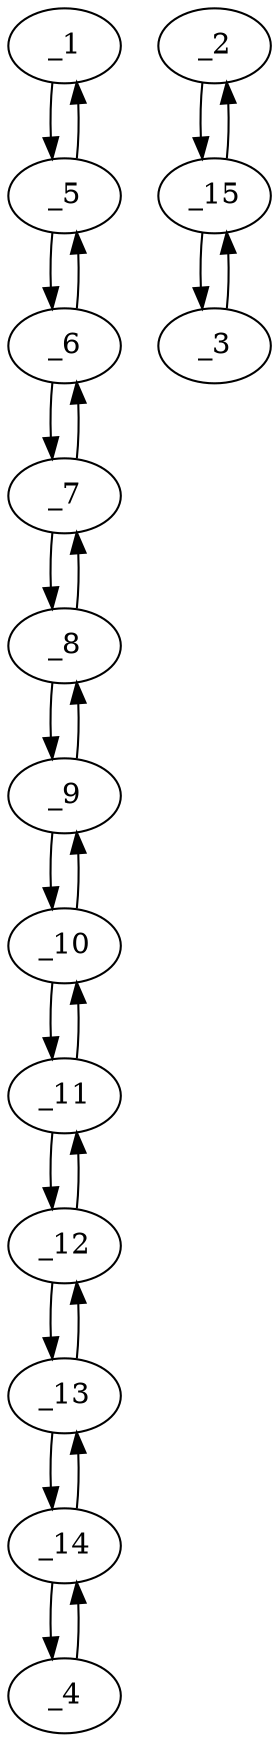 digraph f1302_02 {
	_1	 [x="91.000000",
		y="64.000000"];
	_5	 [x="85.000000",
		y="74.000000"];
	_1 -> _5	 [angle="2.111216",
		orient="0.857493"];
	_2	 [x="119.000000",
		y="132.000000"];
	_15	 [x="136.000000",
		y="144.000000"];
	_2 -> _15	 [angle="0.614663",
		orient="0.576683"];
	_3	 [x="161.000000",
		y="142.000000"];
	_3 -> _15	 [angle="3.061763",
		orient="0.079745"];
	_4	 [x="30.000000",
		y="167.000000"];
	_14	 [x="35.000000",
		y="152.000000"];
	_4 -> _14	 [angle="-1.249046",
		orient="-0.948683"];
	_5 -> _1	 [angle="-1.030377",
		orient="-0.857493"];
	_6	 [x="72.000000",
		y="81.000000"];
	_5 -> _6	 [angle="2.647651",
		orient="0.474100"];
	_6 -> _5	 [angle="-0.493941",
		orient="-0.474100"];
	_7	 [x="61.000000",
		y="90.000000"];
	_6 -> _7	 [angle="2.455863",
		orient="0.633238"];
	_7 -> _6	 [angle="-0.685730",
		orient="-0.633238"];
	_8	 [x="53.000000",
		y="102.000000"];
	_7 -> _8	 [angle="2.158799",
		orient="0.832050"];
	_8 -> _7	 [angle="-0.982794",
		orient="-0.832050"];
	_9	 [x="39.000000",
		y="108.000000"];
	_8 -> _9	 [angle="2.736701",
		orient="0.393919"];
	_9 -> _8	 [angle="-0.404892",
		orient="-0.393919"];
	_10	 [x="48.000000",
		y="117.000000"];
	_9 -> _10	 [angle="0.785398",
		orient="0.707107"];
	_10 -> _9	 [angle="-2.356194",
		orient="-0.707107"];
	_11	 [x="60.000000",
		y="125.000000"];
	_10 -> _11	 [angle="0.588003",
		orient="0.554700"];
	_11 -> _10	 [angle="-2.553590",
		orient="-0.554700"];
	_12	 [x="60.000000",
		y="141.000000"];
	_11 -> _12	 [angle="1.570796",
		orient="1.000000"];
	_12 -> _11	 [angle="-1.570796",
		orient="-1.000000"];
	_13	 [x="46.000000",
		y="145.000000"];
	_12 -> _13	 [angle="2.863293",
		orient="0.274721"];
	_13 -> _12	 [angle="-0.278300",
		orient="-0.274721"];
	_13 -> _14	 [angle="2.574863",
		orient="0.536875"];
	_14 -> _4	 [angle="1.892547",
		orient="0.948683"];
	_14 -> _13	 [angle="-0.566729",
		orient="-0.536875"];
	_15 -> _2	 [angle="-2.526930",
		orient="-0.576683"];
	_15 -> _3	 [angle="-0.079830",
		orient="-0.079745"];
}
